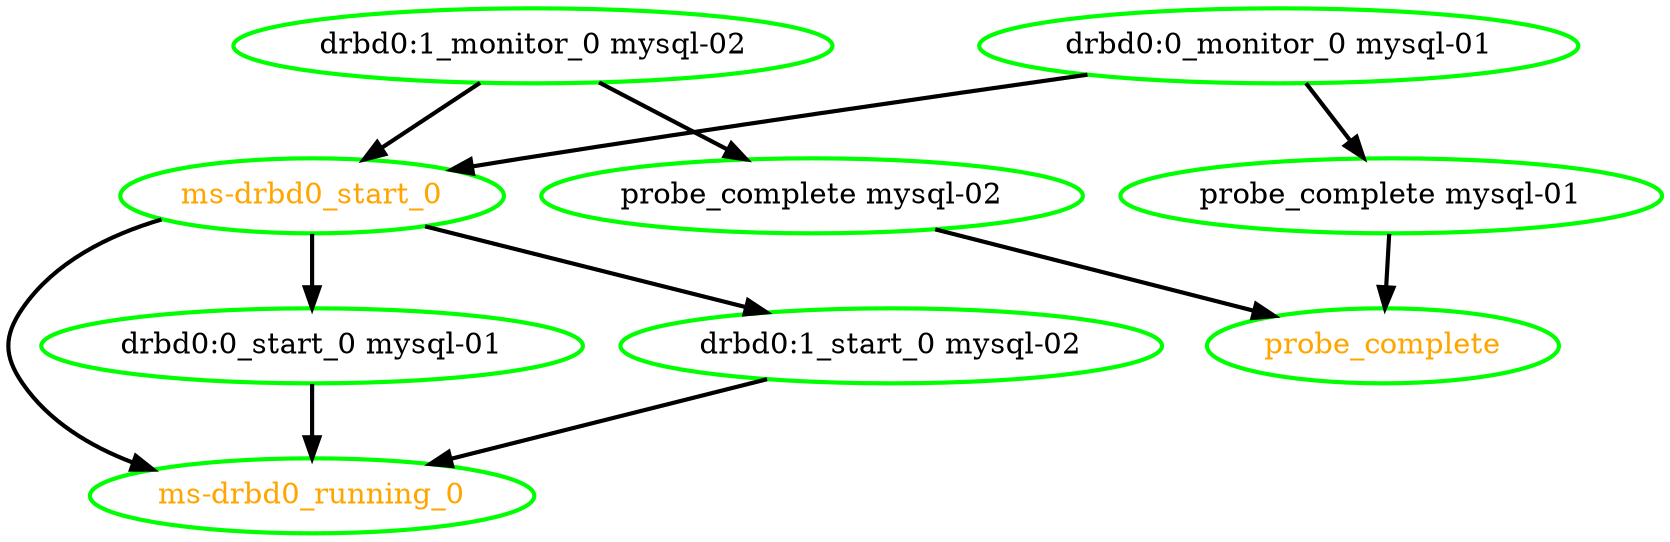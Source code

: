 digraph "g" {
"drbd0:0_monitor_0 mysql-01" -> "ms-drbd0_start_0" [ style = bold]
"drbd0:0_monitor_0 mysql-01" -> "probe_complete mysql-01" [ style = bold]
"drbd0:0_monitor_0 mysql-01" [ style=bold color="green" fontcolor="black" ]
"drbd0:0_start_0 mysql-01" -> "ms-drbd0_running_0" [ style = bold]
"drbd0:0_start_0 mysql-01" [ style=bold color="green" fontcolor="black" ]
"drbd0:1_monitor_0 mysql-02" -> "ms-drbd0_start_0" [ style = bold]
"drbd0:1_monitor_0 mysql-02" -> "probe_complete mysql-02" [ style = bold]
"drbd0:1_monitor_0 mysql-02" [ style=bold color="green" fontcolor="black" ]
"drbd0:1_start_0 mysql-02" -> "ms-drbd0_running_0" [ style = bold]
"drbd0:1_start_0 mysql-02" [ style=bold color="green" fontcolor="black" ]
"ms-drbd0_running_0" [ style=bold color="green" fontcolor="orange" ]
"ms-drbd0_start_0" -> "drbd0:0_start_0 mysql-01" [ style = bold]
"ms-drbd0_start_0" -> "drbd0:1_start_0 mysql-02" [ style = bold]
"ms-drbd0_start_0" -> "ms-drbd0_running_0" [ style = bold]
"ms-drbd0_start_0" [ style=bold color="green" fontcolor="orange" ]
"probe_complete mysql-01" -> "probe_complete" [ style = bold]
"probe_complete mysql-01" [ style=bold color="green" fontcolor="black" ]
"probe_complete mysql-02" -> "probe_complete" [ style = bold]
"probe_complete mysql-02" [ style=bold color="green" fontcolor="black" ]
"probe_complete" [ style=bold color="green" fontcolor="orange" ]
}
